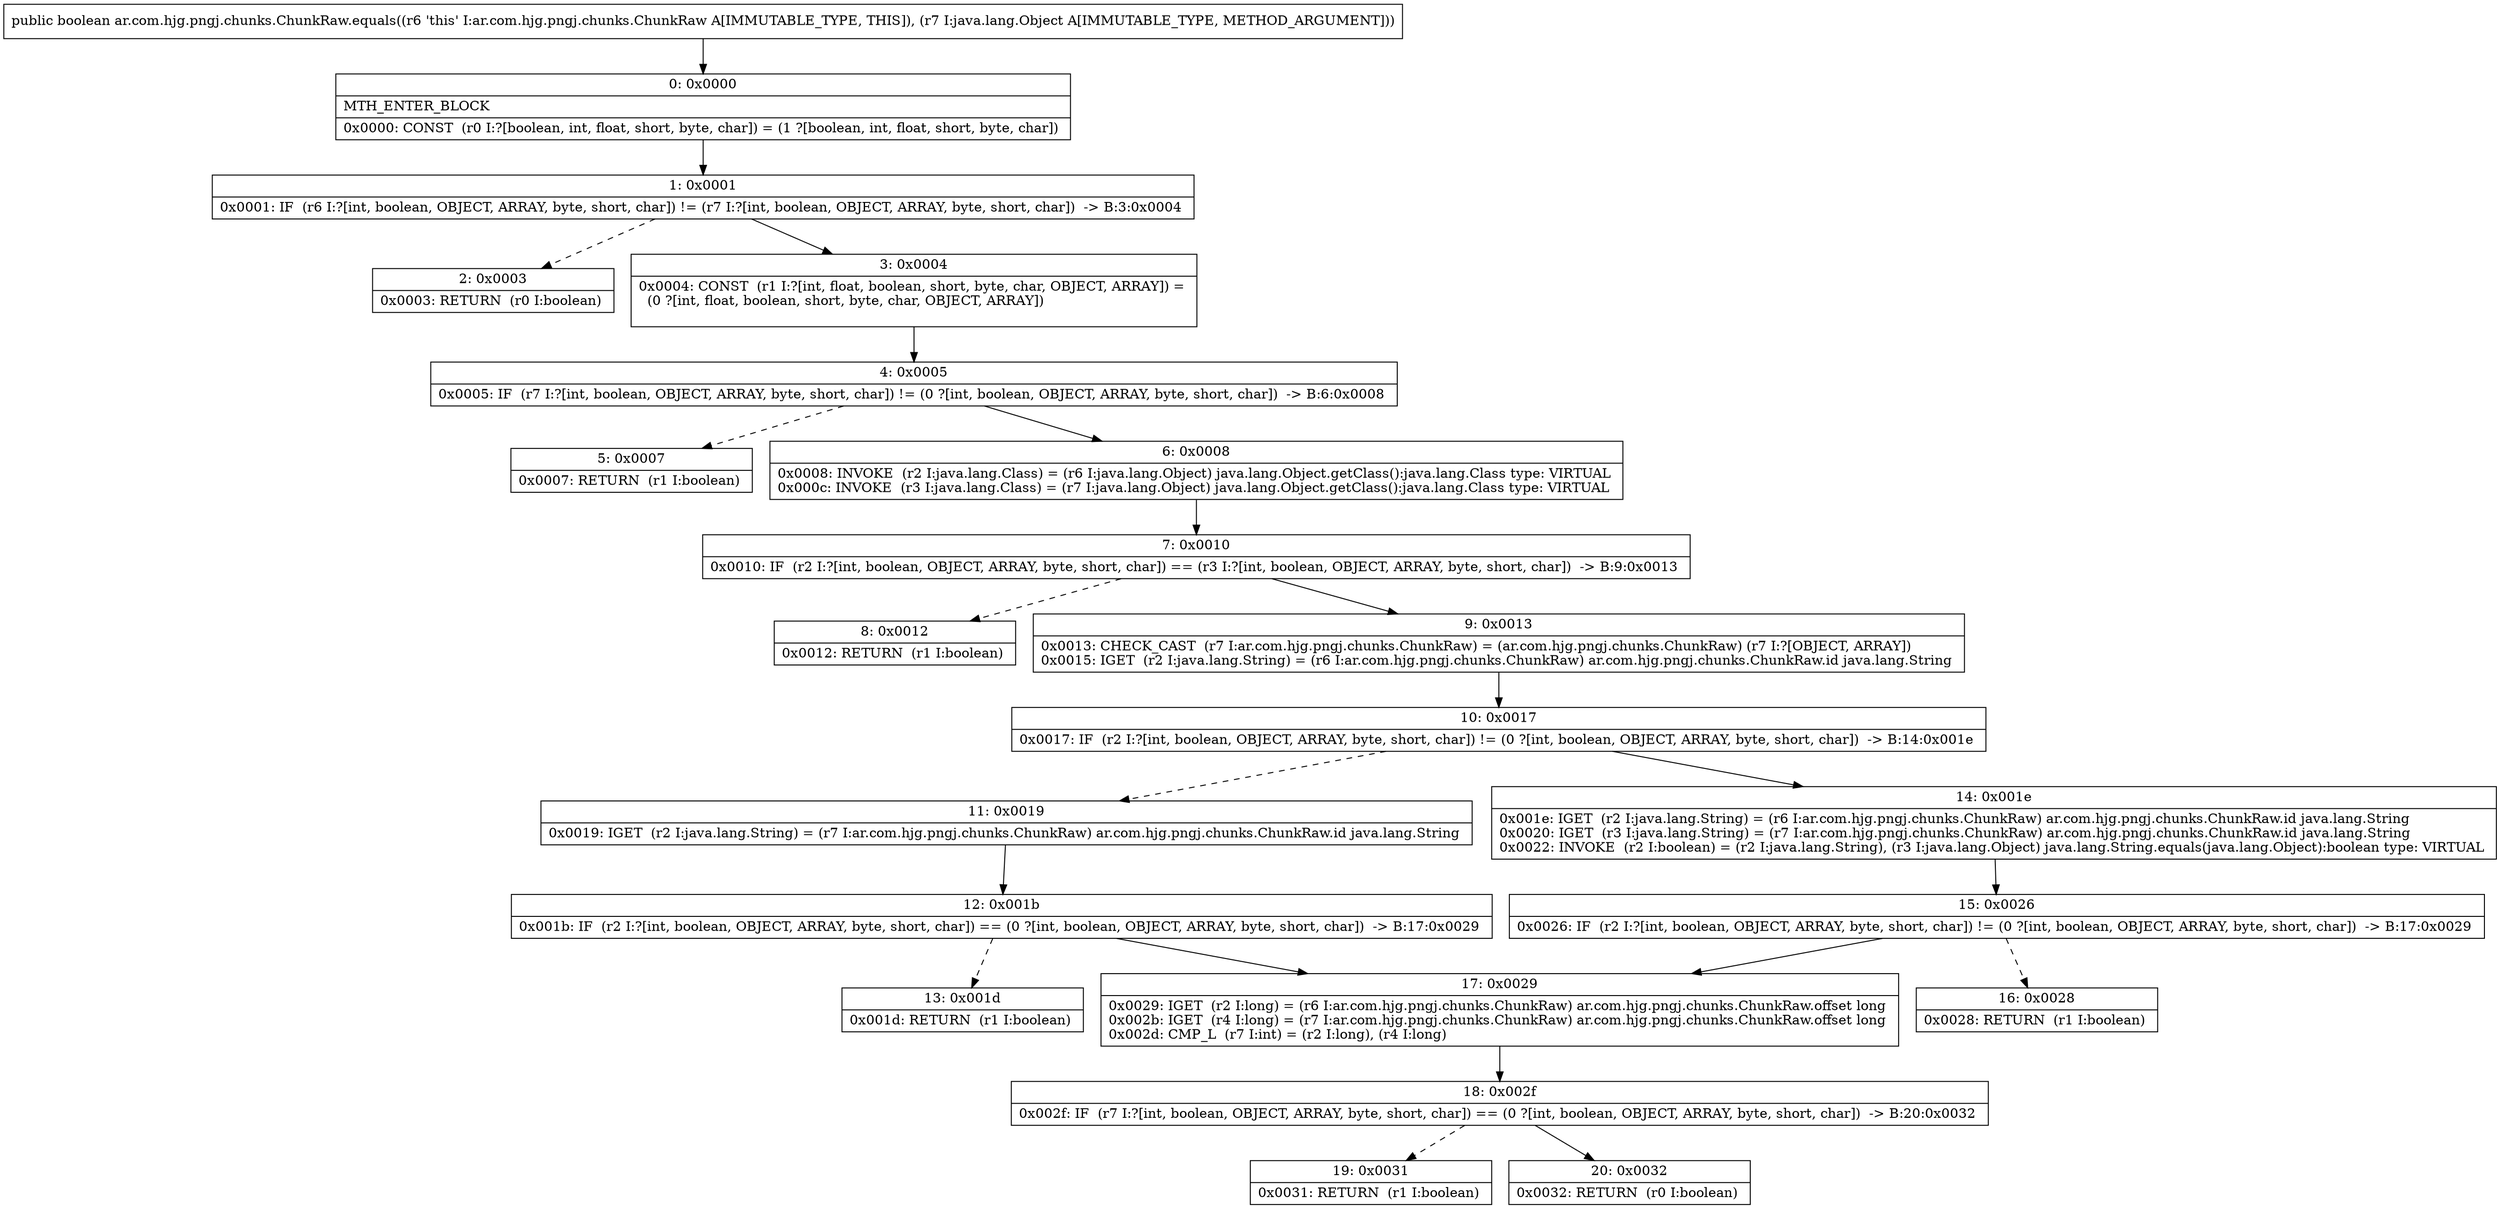 digraph "CFG forar.com.hjg.pngj.chunks.ChunkRaw.equals(Ljava\/lang\/Object;)Z" {
Node_0 [shape=record,label="{0\:\ 0x0000|MTH_ENTER_BLOCK\l|0x0000: CONST  (r0 I:?[boolean, int, float, short, byte, char]) = (1 ?[boolean, int, float, short, byte, char]) \l}"];
Node_1 [shape=record,label="{1\:\ 0x0001|0x0001: IF  (r6 I:?[int, boolean, OBJECT, ARRAY, byte, short, char]) != (r7 I:?[int, boolean, OBJECT, ARRAY, byte, short, char])  \-\> B:3:0x0004 \l}"];
Node_2 [shape=record,label="{2\:\ 0x0003|0x0003: RETURN  (r0 I:boolean) \l}"];
Node_3 [shape=record,label="{3\:\ 0x0004|0x0004: CONST  (r1 I:?[int, float, boolean, short, byte, char, OBJECT, ARRAY]) = \l  (0 ?[int, float, boolean, short, byte, char, OBJECT, ARRAY])\l \l}"];
Node_4 [shape=record,label="{4\:\ 0x0005|0x0005: IF  (r7 I:?[int, boolean, OBJECT, ARRAY, byte, short, char]) != (0 ?[int, boolean, OBJECT, ARRAY, byte, short, char])  \-\> B:6:0x0008 \l}"];
Node_5 [shape=record,label="{5\:\ 0x0007|0x0007: RETURN  (r1 I:boolean) \l}"];
Node_6 [shape=record,label="{6\:\ 0x0008|0x0008: INVOKE  (r2 I:java.lang.Class) = (r6 I:java.lang.Object) java.lang.Object.getClass():java.lang.Class type: VIRTUAL \l0x000c: INVOKE  (r3 I:java.lang.Class) = (r7 I:java.lang.Object) java.lang.Object.getClass():java.lang.Class type: VIRTUAL \l}"];
Node_7 [shape=record,label="{7\:\ 0x0010|0x0010: IF  (r2 I:?[int, boolean, OBJECT, ARRAY, byte, short, char]) == (r3 I:?[int, boolean, OBJECT, ARRAY, byte, short, char])  \-\> B:9:0x0013 \l}"];
Node_8 [shape=record,label="{8\:\ 0x0012|0x0012: RETURN  (r1 I:boolean) \l}"];
Node_9 [shape=record,label="{9\:\ 0x0013|0x0013: CHECK_CAST  (r7 I:ar.com.hjg.pngj.chunks.ChunkRaw) = (ar.com.hjg.pngj.chunks.ChunkRaw) (r7 I:?[OBJECT, ARRAY]) \l0x0015: IGET  (r2 I:java.lang.String) = (r6 I:ar.com.hjg.pngj.chunks.ChunkRaw) ar.com.hjg.pngj.chunks.ChunkRaw.id java.lang.String \l}"];
Node_10 [shape=record,label="{10\:\ 0x0017|0x0017: IF  (r2 I:?[int, boolean, OBJECT, ARRAY, byte, short, char]) != (0 ?[int, boolean, OBJECT, ARRAY, byte, short, char])  \-\> B:14:0x001e \l}"];
Node_11 [shape=record,label="{11\:\ 0x0019|0x0019: IGET  (r2 I:java.lang.String) = (r7 I:ar.com.hjg.pngj.chunks.ChunkRaw) ar.com.hjg.pngj.chunks.ChunkRaw.id java.lang.String \l}"];
Node_12 [shape=record,label="{12\:\ 0x001b|0x001b: IF  (r2 I:?[int, boolean, OBJECT, ARRAY, byte, short, char]) == (0 ?[int, boolean, OBJECT, ARRAY, byte, short, char])  \-\> B:17:0x0029 \l}"];
Node_13 [shape=record,label="{13\:\ 0x001d|0x001d: RETURN  (r1 I:boolean) \l}"];
Node_14 [shape=record,label="{14\:\ 0x001e|0x001e: IGET  (r2 I:java.lang.String) = (r6 I:ar.com.hjg.pngj.chunks.ChunkRaw) ar.com.hjg.pngj.chunks.ChunkRaw.id java.lang.String \l0x0020: IGET  (r3 I:java.lang.String) = (r7 I:ar.com.hjg.pngj.chunks.ChunkRaw) ar.com.hjg.pngj.chunks.ChunkRaw.id java.lang.String \l0x0022: INVOKE  (r2 I:boolean) = (r2 I:java.lang.String), (r3 I:java.lang.Object) java.lang.String.equals(java.lang.Object):boolean type: VIRTUAL \l}"];
Node_15 [shape=record,label="{15\:\ 0x0026|0x0026: IF  (r2 I:?[int, boolean, OBJECT, ARRAY, byte, short, char]) != (0 ?[int, boolean, OBJECT, ARRAY, byte, short, char])  \-\> B:17:0x0029 \l}"];
Node_16 [shape=record,label="{16\:\ 0x0028|0x0028: RETURN  (r1 I:boolean) \l}"];
Node_17 [shape=record,label="{17\:\ 0x0029|0x0029: IGET  (r2 I:long) = (r6 I:ar.com.hjg.pngj.chunks.ChunkRaw) ar.com.hjg.pngj.chunks.ChunkRaw.offset long \l0x002b: IGET  (r4 I:long) = (r7 I:ar.com.hjg.pngj.chunks.ChunkRaw) ar.com.hjg.pngj.chunks.ChunkRaw.offset long \l0x002d: CMP_L  (r7 I:int) = (r2 I:long), (r4 I:long) \l}"];
Node_18 [shape=record,label="{18\:\ 0x002f|0x002f: IF  (r7 I:?[int, boolean, OBJECT, ARRAY, byte, short, char]) == (0 ?[int, boolean, OBJECT, ARRAY, byte, short, char])  \-\> B:20:0x0032 \l}"];
Node_19 [shape=record,label="{19\:\ 0x0031|0x0031: RETURN  (r1 I:boolean) \l}"];
Node_20 [shape=record,label="{20\:\ 0x0032|0x0032: RETURN  (r0 I:boolean) \l}"];
MethodNode[shape=record,label="{public boolean ar.com.hjg.pngj.chunks.ChunkRaw.equals((r6 'this' I:ar.com.hjg.pngj.chunks.ChunkRaw A[IMMUTABLE_TYPE, THIS]), (r7 I:java.lang.Object A[IMMUTABLE_TYPE, METHOD_ARGUMENT])) }"];
MethodNode -> Node_0;
Node_0 -> Node_1;
Node_1 -> Node_2[style=dashed];
Node_1 -> Node_3;
Node_3 -> Node_4;
Node_4 -> Node_5[style=dashed];
Node_4 -> Node_6;
Node_6 -> Node_7;
Node_7 -> Node_8[style=dashed];
Node_7 -> Node_9;
Node_9 -> Node_10;
Node_10 -> Node_11[style=dashed];
Node_10 -> Node_14;
Node_11 -> Node_12;
Node_12 -> Node_13[style=dashed];
Node_12 -> Node_17;
Node_14 -> Node_15;
Node_15 -> Node_16[style=dashed];
Node_15 -> Node_17;
Node_17 -> Node_18;
Node_18 -> Node_19[style=dashed];
Node_18 -> Node_20;
}

